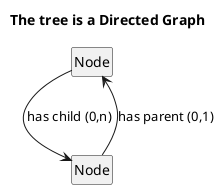 @startuml
'https://plantuml.com/class-diagram
title The tree is a Directed Graph
hide empty members
hide circle

class "Node" as n1
class "Node" as n2
n1 --> n2: has child (0,n)
n2 --> n1: has parent (0,1)
@enduml